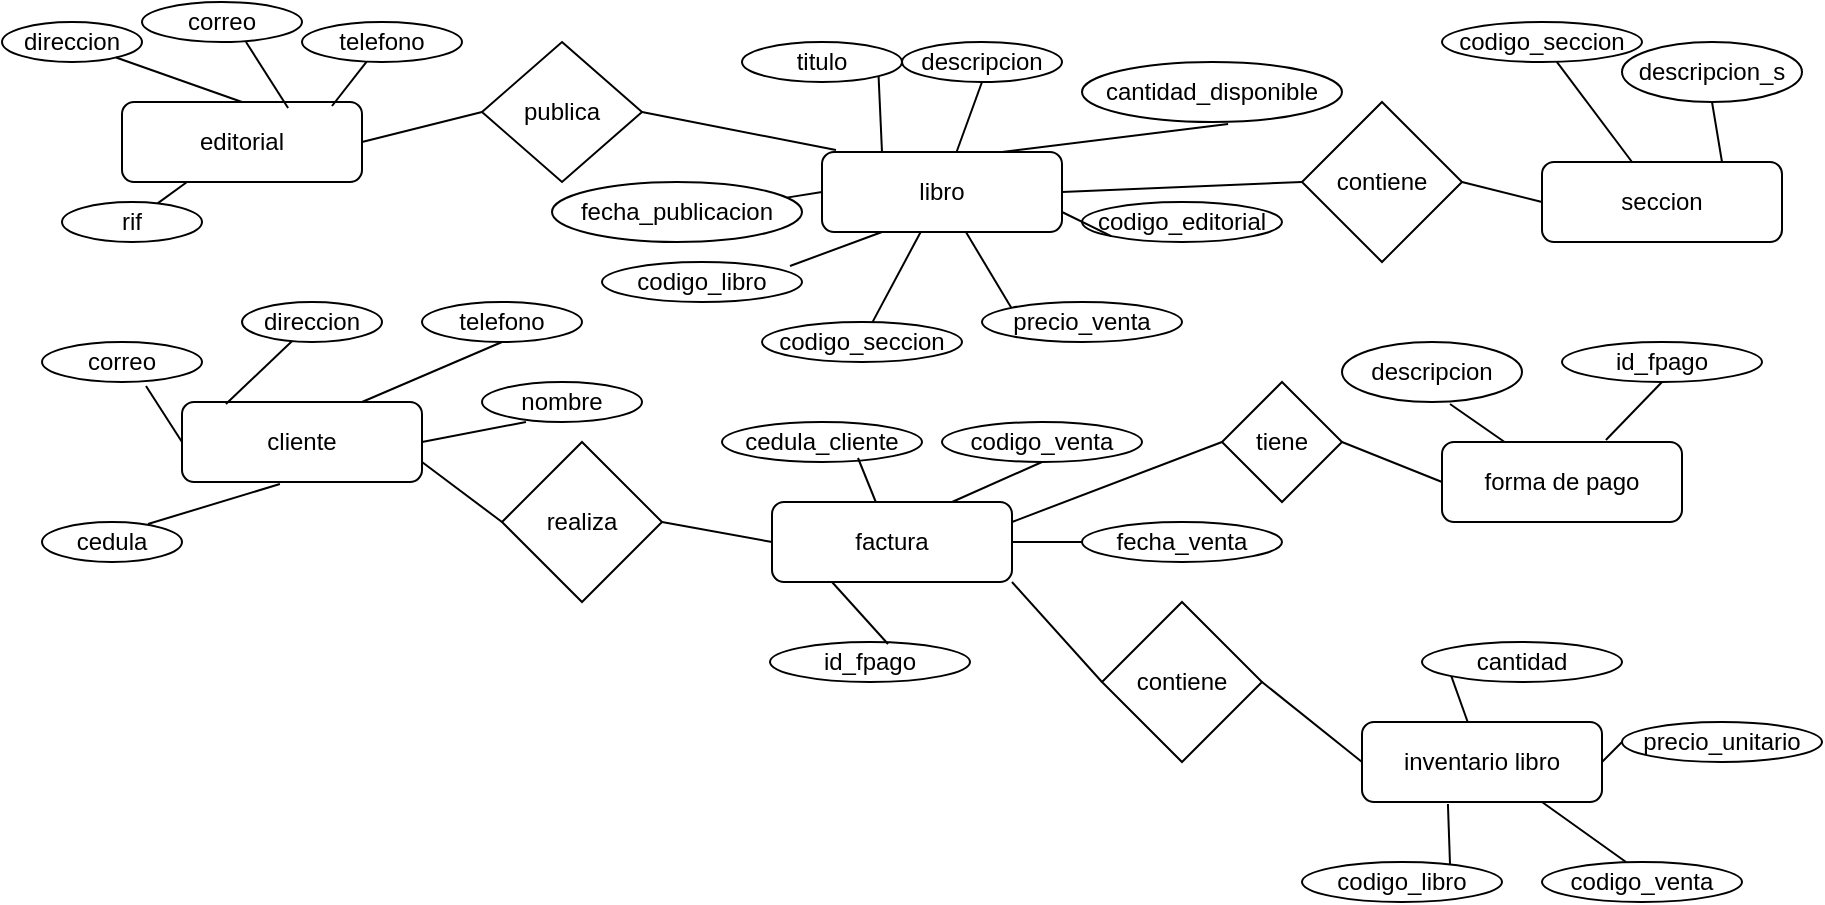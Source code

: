 <mxfile version="26.1.1">
  <diagram id="C5RBs43oDa-KdzZeNtuy" name="Page-1">
    <mxGraphModel dx="1701" dy="468" grid="1" gridSize="10" guides="1" tooltips="1" connect="1" arrows="1" fold="1" page="1" pageScale="1" pageWidth="827" pageHeight="1169" math="0" shadow="0">
      <root>
        <mxCell id="WIyWlLk6GJQsqaUBKTNV-0" />
        <mxCell id="WIyWlLk6GJQsqaUBKTNV-1" parent="WIyWlLk6GJQsqaUBKTNV-0" />
        <mxCell id="WIyWlLk6GJQsqaUBKTNV-7" value="editorial" style="rounded=1;whiteSpace=wrap;html=1;fontSize=12;glass=0;strokeWidth=1;shadow=0;" parent="WIyWlLk6GJQsqaUBKTNV-1" vertex="1">
          <mxGeometry x="40" y="60" width="120" height="40" as="geometry" />
        </mxCell>
        <mxCell id="au4F_Ylb3EG1kj6VKYAv-0" value="correo" style="ellipse;whiteSpace=wrap;html=1;" vertex="1" parent="WIyWlLk6GJQsqaUBKTNV-1">
          <mxGeometry x="50" y="10" width="80" height="20" as="geometry" />
        </mxCell>
        <mxCell id="au4F_Ylb3EG1kj6VKYAv-3" value="seccion" style="rounded=1;whiteSpace=wrap;html=1;" vertex="1" parent="WIyWlLk6GJQsqaUBKTNV-1">
          <mxGeometry x="750" y="90" width="120" height="40" as="geometry" />
        </mxCell>
        <mxCell id="au4F_Ylb3EG1kj6VKYAv-4" value="libro" style="rounded=1;whiteSpace=wrap;html=1;" vertex="1" parent="WIyWlLk6GJQsqaUBKTNV-1">
          <mxGeometry x="390" y="85" width="120" height="40" as="geometry" />
        </mxCell>
        <mxCell id="au4F_Ylb3EG1kj6VKYAv-5" value="inventario libro" style="rounded=1;whiteSpace=wrap;html=1;" vertex="1" parent="WIyWlLk6GJQsqaUBKTNV-1">
          <mxGeometry x="660" y="370" width="120" height="40" as="geometry" />
        </mxCell>
        <mxCell id="au4F_Ylb3EG1kj6VKYAv-6" value="factura" style="rounded=1;whiteSpace=wrap;html=1;" vertex="1" parent="WIyWlLk6GJQsqaUBKTNV-1">
          <mxGeometry x="365" y="260" width="120" height="40" as="geometry" />
        </mxCell>
        <mxCell id="au4F_Ylb3EG1kj6VKYAv-7" value="cliente" style="rounded=1;whiteSpace=wrap;html=1;" vertex="1" parent="WIyWlLk6GJQsqaUBKTNV-1">
          <mxGeometry x="70" y="210" width="120" height="40" as="geometry" />
        </mxCell>
        <mxCell id="au4F_Ylb3EG1kj6VKYAv-9" value="forma de pago" style="rounded=1;whiteSpace=wrap;html=1;" vertex="1" parent="WIyWlLk6GJQsqaUBKTNV-1">
          <mxGeometry x="700" y="230" width="120" height="40" as="geometry" />
        </mxCell>
        <mxCell id="au4F_Ylb3EG1kj6VKYAv-10" value="codigo_seccion" style="ellipse;whiteSpace=wrap;html=1;" vertex="1" parent="WIyWlLk6GJQsqaUBKTNV-1">
          <mxGeometry x="700" y="20" width="100" height="20" as="geometry" />
        </mxCell>
        <mxCell id="au4F_Ylb3EG1kj6VKYAv-11" value="" style="endArrow=none;html=1;rounded=0;" edge="1" parent="WIyWlLk6GJQsqaUBKTNV-1" source="au4F_Ylb3EG1kj6VKYAv-3" target="au4F_Ylb3EG1kj6VKYAv-10">
          <mxGeometry width="50" height="50" relative="1" as="geometry">
            <mxPoint x="230" y="170" as="sourcePoint" />
            <mxPoint x="280" y="120" as="targetPoint" />
          </mxGeometry>
        </mxCell>
        <mxCell id="au4F_Ylb3EG1kj6VKYAv-12" value="" style="endArrow=none;html=1;rounded=0;entryX=0.65;entryY=1;entryDx=0;entryDy=0;entryPerimeter=0;exitX=0.692;exitY=0.075;exitDx=0;exitDy=0;exitPerimeter=0;" edge="1" parent="WIyWlLk6GJQsqaUBKTNV-1" source="WIyWlLk6GJQsqaUBKTNV-7" target="au4F_Ylb3EG1kj6VKYAv-0">
          <mxGeometry width="50" height="50" relative="1" as="geometry">
            <mxPoint x="55" y="180" as="sourcePoint" />
            <mxPoint x="105" y="130" as="targetPoint" />
          </mxGeometry>
        </mxCell>
        <mxCell id="au4F_Ylb3EG1kj6VKYAv-13" value="telefono" style="ellipse;whiteSpace=wrap;html=1;" vertex="1" parent="WIyWlLk6GJQsqaUBKTNV-1">
          <mxGeometry x="130" y="20" width="80" height="20" as="geometry" />
        </mxCell>
        <mxCell id="au4F_Ylb3EG1kj6VKYAv-14" value="" style="endArrow=none;html=1;rounded=0;exitX=0.875;exitY=0.05;exitDx=0;exitDy=0;exitPerimeter=0;" edge="1" parent="WIyWlLk6GJQsqaUBKTNV-1" source="WIyWlLk6GJQsqaUBKTNV-7" target="au4F_Ylb3EG1kj6VKYAv-13">
          <mxGeometry width="50" height="50" relative="1" as="geometry">
            <mxPoint x="154" y="160" as="sourcePoint" />
            <mxPoint x="145" y="130" as="targetPoint" />
          </mxGeometry>
        </mxCell>
        <mxCell id="au4F_Ylb3EG1kj6VKYAv-15" style="edgeStyle=none;rounded=0;orthogonalLoop=1;jettySize=auto;html=1;entryX=0.5;entryY=1;entryDx=0;entryDy=0;" edge="1" parent="WIyWlLk6GJQsqaUBKTNV-1" source="au4F_Ylb3EG1kj6VKYAv-13" target="au4F_Ylb3EG1kj6VKYAv-13">
          <mxGeometry relative="1" as="geometry" />
        </mxCell>
        <mxCell id="au4F_Ylb3EG1kj6VKYAv-16" value="direccion" style="ellipse;whiteSpace=wrap;html=1;" vertex="1" parent="WIyWlLk6GJQsqaUBKTNV-1">
          <mxGeometry x="-20" y="20" width="70" height="20" as="geometry" />
        </mxCell>
        <mxCell id="au4F_Ylb3EG1kj6VKYAv-17" value="rif" style="ellipse;whiteSpace=wrap;html=1;" vertex="1" parent="WIyWlLk6GJQsqaUBKTNV-1">
          <mxGeometry x="10" y="110" width="70" height="20" as="geometry" />
        </mxCell>
        <mxCell id="au4F_Ylb3EG1kj6VKYAv-19" value="" style="endArrow=none;html=1;rounded=0;exitX=0.5;exitY=0;exitDx=0;exitDy=0;" edge="1" parent="WIyWlLk6GJQsqaUBKTNV-1" source="WIyWlLk6GJQsqaUBKTNV-7" target="au4F_Ylb3EG1kj6VKYAv-16">
          <mxGeometry width="50" height="50" relative="1" as="geometry">
            <mxPoint x="70" y="160" as="sourcePoint" />
            <mxPoint x="120" y="110" as="targetPoint" />
          </mxGeometry>
        </mxCell>
        <mxCell id="au4F_Ylb3EG1kj6VKYAv-20" value="" style="endArrow=none;html=1;rounded=0;" edge="1" parent="WIyWlLk6GJQsqaUBKTNV-1" source="au4F_Ylb3EG1kj6VKYAv-17" target="WIyWlLk6GJQsqaUBKTNV-7">
          <mxGeometry width="50" height="50" relative="1" as="geometry">
            <mxPoint x="40" y="160" as="sourcePoint" />
            <mxPoint x="90" y="110" as="targetPoint" />
          </mxGeometry>
        </mxCell>
        <mxCell id="au4F_Ylb3EG1kj6VKYAv-22" value="descripcion_s" style="ellipse;whiteSpace=wrap;html=1;" vertex="1" parent="WIyWlLk6GJQsqaUBKTNV-1">
          <mxGeometry x="790" y="30" width="90" height="30" as="geometry" />
        </mxCell>
        <mxCell id="au4F_Ylb3EG1kj6VKYAv-23" value="" style="endArrow=none;html=1;rounded=0;entryX=0.5;entryY=1;entryDx=0;entryDy=0;exitX=0.75;exitY=0;exitDx=0;exitDy=0;" edge="1" parent="WIyWlLk6GJQsqaUBKTNV-1" source="au4F_Ylb3EG1kj6VKYAv-3" target="au4F_Ylb3EG1kj6VKYAv-22">
          <mxGeometry width="50" height="50" relative="1" as="geometry">
            <mxPoint x="320" y="170" as="sourcePoint" />
            <mxPoint x="350" y="130" as="targetPoint" />
          </mxGeometry>
        </mxCell>
        <mxCell id="au4F_Ylb3EG1kj6VKYAv-24" value="titulo" style="ellipse;whiteSpace=wrap;html=1;" vertex="1" parent="WIyWlLk6GJQsqaUBKTNV-1">
          <mxGeometry x="350" y="30" width="80" height="20" as="geometry" />
        </mxCell>
        <mxCell id="au4F_Ylb3EG1kj6VKYAv-25" value="cantidad_disponible" style="ellipse;whiteSpace=wrap;html=1;" vertex="1" parent="WIyWlLk6GJQsqaUBKTNV-1">
          <mxGeometry x="520" y="40" width="130" height="30" as="geometry" />
        </mxCell>
        <mxCell id="au4F_Ylb3EG1kj6VKYAv-26" value="descripcion" style="ellipse;whiteSpace=wrap;html=1;" vertex="1" parent="WIyWlLk6GJQsqaUBKTNV-1">
          <mxGeometry x="430" y="30" width="80" height="20" as="geometry" />
        </mxCell>
        <mxCell id="au4F_Ylb3EG1kj6VKYAv-27" style="edgeStyle=none;rounded=0;orthogonalLoop=1;jettySize=auto;html=1;entryX=0.5;entryY=1;entryDx=0;entryDy=0;" edge="1" source="au4F_Ylb3EG1kj6VKYAv-26" target="au4F_Ylb3EG1kj6VKYAv-26" parent="WIyWlLk6GJQsqaUBKTNV-1">
          <mxGeometry relative="1" as="geometry" />
        </mxCell>
        <mxCell id="au4F_Ylb3EG1kj6VKYAv-28" value="fecha_publicacion" style="ellipse;whiteSpace=wrap;html=1;" vertex="1" parent="WIyWlLk6GJQsqaUBKTNV-1">
          <mxGeometry x="255" y="100" width="125" height="30" as="geometry" />
        </mxCell>
        <mxCell id="au4F_Ylb3EG1kj6VKYAv-32" value="codigo_libro" style="ellipse;whiteSpace=wrap;html=1;" vertex="1" parent="WIyWlLk6GJQsqaUBKTNV-1">
          <mxGeometry x="280" y="140" width="100" height="20" as="geometry" />
        </mxCell>
        <mxCell id="au4F_Ylb3EG1kj6VKYAv-33" value="precio_venta" style="ellipse;whiteSpace=wrap;html=1;" vertex="1" parent="WIyWlLk6GJQsqaUBKTNV-1">
          <mxGeometry x="470" y="160" width="100" height="20" as="geometry" />
        </mxCell>
        <mxCell id="au4F_Ylb3EG1kj6VKYAv-34" value="codigo_editorial" style="ellipse;whiteSpace=wrap;html=1;" vertex="1" parent="WIyWlLk6GJQsqaUBKTNV-1">
          <mxGeometry x="520" y="110" width="100" height="20" as="geometry" />
        </mxCell>
        <mxCell id="au4F_Ylb3EG1kj6VKYAv-35" value="codigo_seccion" style="ellipse;whiteSpace=wrap;html=1;" vertex="1" parent="WIyWlLk6GJQsqaUBKTNV-1">
          <mxGeometry x="360" y="170" width="100" height="20" as="geometry" />
        </mxCell>
        <mxCell id="au4F_Ylb3EG1kj6VKYAv-40" value="" style="endArrow=none;html=1;rounded=0;entryX=0.5;entryY=1;entryDx=0;entryDy=0;" edge="1" parent="WIyWlLk6GJQsqaUBKTNV-1" source="au4F_Ylb3EG1kj6VKYAv-4" target="au4F_Ylb3EG1kj6VKYAv-26">
          <mxGeometry width="50" height="50" relative="1" as="geometry">
            <mxPoint x="405" y="330" as="sourcePoint" />
            <mxPoint x="455" y="280" as="targetPoint" />
          </mxGeometry>
        </mxCell>
        <mxCell id="au4F_Ylb3EG1kj6VKYAv-41" value="" style="endArrow=none;html=1;rounded=0;entryX=0;entryY=0.5;entryDx=0;entryDy=0;" edge="1" parent="WIyWlLk6GJQsqaUBKTNV-1" source="au4F_Ylb3EG1kj6VKYAv-28" target="au4F_Ylb3EG1kj6VKYAv-4">
          <mxGeometry width="50" height="50" relative="1" as="geometry">
            <mxPoint x="389" y="340" as="sourcePoint" />
            <mxPoint x="439" y="290" as="targetPoint" />
          </mxGeometry>
        </mxCell>
        <mxCell id="au4F_Ylb3EG1kj6VKYAv-42" value="" style="endArrow=none;html=1;rounded=0;exitX=1;exitY=1;exitDx=0;exitDy=0;entryX=0.25;entryY=0;entryDx=0;entryDy=0;" edge="1" parent="WIyWlLk6GJQsqaUBKTNV-1" source="au4F_Ylb3EG1kj6VKYAv-24" target="au4F_Ylb3EG1kj6VKYAv-4">
          <mxGeometry width="50" height="50" relative="1" as="geometry">
            <mxPoint x="380" y="340" as="sourcePoint" />
            <mxPoint x="430" y="290" as="targetPoint" />
          </mxGeometry>
        </mxCell>
        <mxCell id="au4F_Ylb3EG1kj6VKYAv-43" value="" style="endArrow=none;html=1;rounded=0;entryX=0.25;entryY=1;entryDx=0;entryDy=0;exitX=0.94;exitY=0.1;exitDx=0;exitDy=0;exitPerimeter=0;" edge="1" parent="WIyWlLk6GJQsqaUBKTNV-1" source="au4F_Ylb3EG1kj6VKYAv-32" target="au4F_Ylb3EG1kj6VKYAv-4">
          <mxGeometry width="50" height="50" relative="1" as="geometry">
            <mxPoint x="400" y="415" as="sourcePoint" />
            <mxPoint x="450" y="360" as="targetPoint" />
          </mxGeometry>
        </mxCell>
        <mxCell id="au4F_Ylb3EG1kj6VKYAv-44" value="" style="endArrow=none;html=1;rounded=0;" edge="1" parent="WIyWlLk6GJQsqaUBKTNV-1" source="au4F_Ylb3EG1kj6VKYAv-35" target="au4F_Ylb3EG1kj6VKYAv-4">
          <mxGeometry width="50" height="50" relative="1" as="geometry">
            <mxPoint x="460" y="435" as="sourcePoint" />
            <mxPoint x="510" y="385" as="targetPoint" />
          </mxGeometry>
        </mxCell>
        <mxCell id="au4F_Ylb3EG1kj6VKYAv-45" value="" style="endArrow=none;html=1;rounded=0;exitX=1;exitY=0.75;exitDx=0;exitDy=0;entryX=0;entryY=1;entryDx=0;entryDy=0;" edge="1" parent="WIyWlLk6GJQsqaUBKTNV-1" source="au4F_Ylb3EG1kj6VKYAv-4" target="au4F_Ylb3EG1kj6VKYAv-34">
          <mxGeometry width="50" height="50" relative="1" as="geometry">
            <mxPoint x="560" y="420" as="sourcePoint" />
            <mxPoint x="600" y="410" as="targetPoint" />
          </mxGeometry>
        </mxCell>
        <mxCell id="au4F_Ylb3EG1kj6VKYAv-46" value="" style="endArrow=none;html=1;rounded=0;entryX=0;entryY=0;entryDx=0;entryDy=0;" edge="1" parent="WIyWlLk6GJQsqaUBKTNV-1" source="au4F_Ylb3EG1kj6VKYAv-4" target="au4F_Ylb3EG1kj6VKYAv-33">
          <mxGeometry width="50" height="50" relative="1" as="geometry">
            <mxPoint x="560" y="350" as="sourcePoint" />
            <mxPoint x="610" y="300" as="targetPoint" />
          </mxGeometry>
        </mxCell>
        <mxCell id="au4F_Ylb3EG1kj6VKYAv-47" value="" style="endArrow=none;html=1;rounded=0;entryX=0.562;entryY=1.033;entryDx=0;entryDy=0;entryPerimeter=0;exitX=0.75;exitY=0;exitDx=0;exitDy=0;exitPerimeter=0;" edge="1" parent="WIyWlLk6GJQsqaUBKTNV-1" source="au4F_Ylb3EG1kj6VKYAv-4" target="au4F_Ylb3EG1kj6VKYAv-25">
          <mxGeometry width="50" height="50" relative="1" as="geometry">
            <mxPoint x="510" y="330" as="sourcePoint" />
            <mxPoint x="560" y="280" as="targetPoint" />
          </mxGeometry>
        </mxCell>
        <mxCell id="au4F_Ylb3EG1kj6VKYAv-49" value="telefono" style="ellipse;whiteSpace=wrap;html=1;" vertex="1" parent="WIyWlLk6GJQsqaUBKTNV-1">
          <mxGeometry x="190" y="160" width="80" height="20" as="geometry" />
        </mxCell>
        <mxCell id="au4F_Ylb3EG1kj6VKYAv-50" value="direccion" style="ellipse;whiteSpace=wrap;html=1;" vertex="1" parent="WIyWlLk6GJQsqaUBKTNV-1">
          <mxGeometry x="100" y="160" width="70" height="20" as="geometry" />
        </mxCell>
        <mxCell id="au4F_Ylb3EG1kj6VKYAv-51" value="correo" style="ellipse;whiteSpace=wrap;html=1;" vertex="1" parent="WIyWlLk6GJQsqaUBKTNV-1">
          <mxGeometry y="180" width="80" height="20" as="geometry" />
        </mxCell>
        <mxCell id="au4F_Ylb3EG1kj6VKYAv-52" value="cedula" style="ellipse;whiteSpace=wrap;html=1;" vertex="1" parent="WIyWlLk6GJQsqaUBKTNV-1">
          <mxGeometry y="270" width="70" height="20" as="geometry" />
        </mxCell>
        <mxCell id="au4F_Ylb3EG1kj6VKYAv-53" value="descripcion" style="ellipse;whiteSpace=wrap;html=1;" vertex="1" parent="WIyWlLk6GJQsqaUBKTNV-1">
          <mxGeometry x="650" y="180" width="90" height="30" as="geometry" />
        </mxCell>
        <mxCell id="au4F_Ylb3EG1kj6VKYAv-54" value="id_fpago" style="ellipse;whiteSpace=wrap;html=1;" vertex="1" parent="WIyWlLk6GJQsqaUBKTNV-1">
          <mxGeometry x="760" y="180" width="100" height="20" as="geometry" />
        </mxCell>
        <mxCell id="au4F_Ylb3EG1kj6VKYAv-55" value="codigo_venta" style="ellipse;whiteSpace=wrap;html=1;" vertex="1" parent="WIyWlLk6GJQsqaUBKTNV-1">
          <mxGeometry x="450" y="220" width="100" height="20" as="geometry" />
        </mxCell>
        <mxCell id="au4F_Ylb3EG1kj6VKYAv-56" value="fecha_venta" style="ellipse;whiteSpace=wrap;html=1;" vertex="1" parent="WIyWlLk6GJQsqaUBKTNV-1">
          <mxGeometry x="520" y="270" width="100" height="20" as="geometry" />
        </mxCell>
        <mxCell id="au4F_Ylb3EG1kj6VKYAv-57" value="cedula_cliente" style="ellipse;whiteSpace=wrap;html=1;" vertex="1" parent="WIyWlLk6GJQsqaUBKTNV-1">
          <mxGeometry x="340" y="220" width="100" height="20" as="geometry" />
        </mxCell>
        <mxCell id="au4F_Ylb3EG1kj6VKYAv-58" value="id_fpago" style="ellipse;whiteSpace=wrap;html=1;" vertex="1" parent="WIyWlLk6GJQsqaUBKTNV-1">
          <mxGeometry x="364" y="330" width="100" height="20" as="geometry" />
        </mxCell>
        <mxCell id="au4F_Ylb3EG1kj6VKYAv-59" value="codigo_venta" style="ellipse;whiteSpace=wrap;html=1;" vertex="1" parent="WIyWlLk6GJQsqaUBKTNV-1">
          <mxGeometry x="750" y="440" width="100" height="20" as="geometry" />
        </mxCell>
        <mxCell id="au4F_Ylb3EG1kj6VKYAv-60" value="codigo_libro" style="ellipse;whiteSpace=wrap;html=1;" vertex="1" parent="WIyWlLk6GJQsqaUBKTNV-1">
          <mxGeometry x="630" y="440" width="100" height="20" as="geometry" />
        </mxCell>
        <mxCell id="au4F_Ylb3EG1kj6VKYAv-61" value="precio_unitario" style="ellipse;whiteSpace=wrap;html=1;" vertex="1" parent="WIyWlLk6GJQsqaUBKTNV-1">
          <mxGeometry x="790" y="370" width="100" height="20" as="geometry" />
        </mxCell>
        <mxCell id="au4F_Ylb3EG1kj6VKYAv-62" value="cantidad" style="ellipse;whiteSpace=wrap;html=1;" vertex="1" parent="WIyWlLk6GJQsqaUBKTNV-1">
          <mxGeometry x="690" y="330" width="100" height="20" as="geometry" />
        </mxCell>
        <mxCell id="au4F_Ylb3EG1kj6VKYAv-63" value="" style="endArrow=none;html=1;rounded=0;exitX=0.6;exitY=1.033;exitDx=0;exitDy=0;exitPerimeter=0;" edge="1" parent="WIyWlLk6GJQsqaUBKTNV-1" source="au4F_Ylb3EG1kj6VKYAv-53" target="au4F_Ylb3EG1kj6VKYAv-9">
          <mxGeometry width="50" height="50" relative="1" as="geometry">
            <mxPoint x="350" y="430" as="sourcePoint" />
            <mxPoint x="400" y="380" as="targetPoint" />
          </mxGeometry>
        </mxCell>
        <mxCell id="au4F_Ylb3EG1kj6VKYAv-64" value="" style="endArrow=none;html=1;rounded=0;entryX=0.683;entryY=-0.025;entryDx=0;entryDy=0;exitX=0.5;exitY=1;exitDx=0;exitDy=0;entryPerimeter=0;" edge="1" parent="WIyWlLk6GJQsqaUBKTNV-1" source="au4F_Ylb3EG1kj6VKYAv-54" target="au4F_Ylb3EG1kj6VKYAv-9">
          <mxGeometry width="50" height="50" relative="1" as="geometry">
            <mxPoint x="520" y="270" as="sourcePoint" />
            <mxPoint x="570" y="220" as="targetPoint" />
          </mxGeometry>
        </mxCell>
        <mxCell id="au4F_Ylb3EG1kj6VKYAv-65" value="" style="endArrow=none;html=1;rounded=0;entryX=0.75;entryY=0;entryDx=0;entryDy=0;exitX=0.5;exitY=1;exitDx=0;exitDy=0;" edge="1" parent="WIyWlLk6GJQsqaUBKTNV-1" source="au4F_Ylb3EG1kj6VKYAv-49" target="au4F_Ylb3EG1kj6VKYAv-7">
          <mxGeometry width="50" height="50" relative="1" as="geometry">
            <mxPoint x="520" y="270" as="sourcePoint" />
            <mxPoint x="570" y="220" as="targetPoint" />
          </mxGeometry>
        </mxCell>
        <mxCell id="au4F_Ylb3EG1kj6VKYAv-66" value="" style="endArrow=none;html=1;rounded=0;exitX=0.408;exitY=1.025;exitDx=0;exitDy=0;exitPerimeter=0;entryX=0.757;entryY=0.05;entryDx=0;entryDy=0;entryPerimeter=0;" edge="1" parent="WIyWlLk6GJQsqaUBKTNV-1" source="au4F_Ylb3EG1kj6VKYAv-7" target="au4F_Ylb3EG1kj6VKYAv-52">
          <mxGeometry width="50" height="50" relative="1" as="geometry">
            <mxPoint x="320" y="270" as="sourcePoint" />
            <mxPoint x="200" y="370" as="targetPoint" />
          </mxGeometry>
        </mxCell>
        <mxCell id="au4F_Ylb3EG1kj6VKYAv-67" value="" style="endArrow=none;html=1;rounded=0;entryX=0.183;entryY=0.025;entryDx=0;entryDy=0;entryPerimeter=0;" edge="1" parent="WIyWlLk6GJQsqaUBKTNV-1" source="au4F_Ylb3EG1kj6VKYAv-50" target="au4F_Ylb3EG1kj6VKYAv-7">
          <mxGeometry width="50" height="50" relative="1" as="geometry">
            <mxPoint x="320" y="270" as="sourcePoint" />
            <mxPoint x="370" y="220" as="targetPoint" />
          </mxGeometry>
        </mxCell>
        <mxCell id="au4F_Ylb3EG1kj6VKYAv-68" value="" style="endArrow=none;html=1;rounded=0;exitX=0;exitY=0.5;exitDx=0;exitDy=0;entryX=0.65;entryY=1.1;entryDx=0;entryDy=0;entryPerimeter=0;" edge="1" parent="WIyWlLk6GJQsqaUBKTNV-1" source="au4F_Ylb3EG1kj6VKYAv-7" target="au4F_Ylb3EG1kj6VKYAv-51">
          <mxGeometry width="50" height="50" relative="1" as="geometry">
            <mxPoint x="320" y="270" as="sourcePoint" />
            <mxPoint x="110" y="240" as="targetPoint" />
          </mxGeometry>
        </mxCell>
        <mxCell id="au4F_Ylb3EG1kj6VKYAv-69" value="" style="endArrow=none;html=1;rounded=0;exitX=0.75;exitY=0;exitDx=0;exitDy=0;entryX=0.5;entryY=1;entryDx=0;entryDy=0;" edge="1" parent="WIyWlLk6GJQsqaUBKTNV-1" source="au4F_Ylb3EG1kj6VKYAv-6" target="au4F_Ylb3EG1kj6VKYAv-55">
          <mxGeometry width="50" height="50" relative="1" as="geometry">
            <mxPoint x="780" y="270" as="sourcePoint" />
            <mxPoint x="830" y="220" as="targetPoint" />
          </mxGeometry>
        </mxCell>
        <mxCell id="au4F_Ylb3EG1kj6VKYAv-70" value="" style="endArrow=none;html=1;rounded=0;exitX=1;exitY=0.5;exitDx=0;exitDy=0;entryX=0;entryY=0.5;entryDx=0;entryDy=0;" edge="1" parent="WIyWlLk6GJQsqaUBKTNV-1" source="au4F_Ylb3EG1kj6VKYAv-6" target="au4F_Ylb3EG1kj6VKYAv-56">
          <mxGeometry width="50" height="50" relative="1" as="geometry">
            <mxPoint x="780" y="270" as="sourcePoint" />
            <mxPoint x="830" y="220" as="targetPoint" />
          </mxGeometry>
        </mxCell>
        <mxCell id="au4F_Ylb3EG1kj6VKYAv-71" value="" style="endArrow=none;html=1;rounded=0;exitX=0.59;exitY=0.05;exitDx=0;exitDy=0;entryX=0.25;entryY=1;entryDx=0;entryDy=0;exitPerimeter=0;" edge="1" parent="WIyWlLk6GJQsqaUBKTNV-1" source="au4F_Ylb3EG1kj6VKYAv-58" target="au4F_Ylb3EG1kj6VKYAv-6">
          <mxGeometry width="50" height="50" relative="1" as="geometry">
            <mxPoint x="780" y="270" as="sourcePoint" />
            <mxPoint x="830" y="220" as="targetPoint" />
          </mxGeometry>
        </mxCell>
        <mxCell id="au4F_Ylb3EG1kj6VKYAv-72" value="" style="endArrow=none;html=1;rounded=0;entryX=0.68;entryY=0.9;entryDx=0;entryDy=0;entryPerimeter=0;" edge="1" parent="WIyWlLk6GJQsqaUBKTNV-1" source="au4F_Ylb3EG1kj6VKYAv-6" target="au4F_Ylb3EG1kj6VKYAv-57">
          <mxGeometry width="50" height="50" relative="1" as="geometry">
            <mxPoint x="780" y="270" as="sourcePoint" />
            <mxPoint x="830" y="220" as="targetPoint" />
          </mxGeometry>
        </mxCell>
        <mxCell id="au4F_Ylb3EG1kj6VKYAv-74" value="" style="endArrow=none;html=1;rounded=0;entryX=0;entryY=1;entryDx=0;entryDy=0;" edge="1" parent="WIyWlLk6GJQsqaUBKTNV-1" source="au4F_Ylb3EG1kj6VKYAv-5" target="au4F_Ylb3EG1kj6VKYAv-62">
          <mxGeometry width="50" height="50" relative="1" as="geometry">
            <mxPoint x="780" y="270" as="sourcePoint" />
            <mxPoint x="830" y="220" as="targetPoint" />
          </mxGeometry>
        </mxCell>
        <mxCell id="au4F_Ylb3EG1kj6VKYAv-75" value="" style="endArrow=none;html=1;rounded=0;exitX=1;exitY=0.5;exitDx=0;exitDy=0;entryX=0;entryY=0.5;entryDx=0;entryDy=0;" edge="1" parent="WIyWlLk6GJQsqaUBKTNV-1" source="au4F_Ylb3EG1kj6VKYAv-5" target="au4F_Ylb3EG1kj6VKYAv-61">
          <mxGeometry width="50" height="50" relative="1" as="geometry">
            <mxPoint x="780" y="270" as="sourcePoint" />
            <mxPoint x="830" y="220" as="targetPoint" />
          </mxGeometry>
        </mxCell>
        <mxCell id="au4F_Ylb3EG1kj6VKYAv-76" value="" style="endArrow=none;html=1;rounded=0;exitX=0.75;exitY=1;exitDx=0;exitDy=0;entryX=0.42;entryY=0;entryDx=0;entryDy=0;entryPerimeter=0;" edge="1" parent="WIyWlLk6GJQsqaUBKTNV-1" source="au4F_Ylb3EG1kj6VKYAv-5" target="au4F_Ylb3EG1kj6VKYAv-59">
          <mxGeometry width="50" height="50" relative="1" as="geometry">
            <mxPoint x="780" y="270" as="sourcePoint" />
            <mxPoint x="830" y="220" as="targetPoint" />
          </mxGeometry>
        </mxCell>
        <mxCell id="au4F_Ylb3EG1kj6VKYAv-77" value="" style="endArrow=none;html=1;rounded=0;exitX=0.358;exitY=1.025;exitDx=0;exitDy=0;exitPerimeter=0;entryX=0.74;entryY=0.05;entryDx=0;entryDy=0;entryPerimeter=0;" edge="1" parent="WIyWlLk6GJQsqaUBKTNV-1" source="au4F_Ylb3EG1kj6VKYAv-5" target="au4F_Ylb3EG1kj6VKYAv-60">
          <mxGeometry width="50" height="50" relative="1" as="geometry">
            <mxPoint x="780" y="270" as="sourcePoint" />
            <mxPoint x="830" y="220" as="targetPoint" />
          </mxGeometry>
        </mxCell>
        <mxCell id="au4F_Ylb3EG1kj6VKYAv-79" value="nombre" style="ellipse;whiteSpace=wrap;html=1;" vertex="1" parent="WIyWlLk6GJQsqaUBKTNV-1">
          <mxGeometry x="220" y="200" width="80" height="20" as="geometry" />
        </mxCell>
        <mxCell id="au4F_Ylb3EG1kj6VKYAv-80" value="" style="endArrow=none;html=1;rounded=0;exitX=1;exitY=0.5;exitDx=0;exitDy=0;entryX=0.275;entryY=1;entryDx=0;entryDy=0;entryPerimeter=0;" edge="1" parent="WIyWlLk6GJQsqaUBKTNV-1" source="au4F_Ylb3EG1kj6VKYAv-7" target="au4F_Ylb3EG1kj6VKYAv-79">
          <mxGeometry width="50" height="50" relative="1" as="geometry">
            <mxPoint x="400" y="270" as="sourcePoint" />
            <mxPoint x="450" y="220" as="targetPoint" />
          </mxGeometry>
        </mxCell>
        <mxCell id="au4F_Ylb3EG1kj6VKYAv-81" value="publica" style="rhombus;whiteSpace=wrap;html=1;" vertex="1" parent="WIyWlLk6GJQsqaUBKTNV-1">
          <mxGeometry x="220" y="30" width="80" height="70" as="geometry" />
        </mxCell>
        <mxCell id="au4F_Ylb3EG1kj6VKYAv-82" value="" style="endArrow=none;html=1;rounded=0;exitX=1;exitY=0.5;exitDx=0;exitDy=0;entryX=0;entryY=0.5;entryDx=0;entryDy=0;" edge="1" parent="WIyWlLk6GJQsqaUBKTNV-1" source="WIyWlLk6GJQsqaUBKTNV-7" target="au4F_Ylb3EG1kj6VKYAv-81">
          <mxGeometry width="50" height="50" relative="1" as="geometry">
            <mxPoint x="400" y="270" as="sourcePoint" />
            <mxPoint x="450" y="220" as="targetPoint" />
          </mxGeometry>
        </mxCell>
        <mxCell id="au4F_Ylb3EG1kj6VKYAv-83" value="" style="endArrow=none;html=1;rounded=0;entryX=0.058;entryY=-0.025;entryDx=0;entryDy=0;entryPerimeter=0;exitX=1;exitY=0.5;exitDx=0;exitDy=0;" edge="1" parent="WIyWlLk6GJQsqaUBKTNV-1" source="au4F_Ylb3EG1kj6VKYAv-81" target="au4F_Ylb3EG1kj6VKYAv-4">
          <mxGeometry width="50" height="50" relative="1" as="geometry">
            <mxPoint x="400" y="270" as="sourcePoint" />
            <mxPoint x="450" y="220" as="targetPoint" />
          </mxGeometry>
        </mxCell>
        <mxCell id="au4F_Ylb3EG1kj6VKYAv-84" value="contiene" style="rhombus;whiteSpace=wrap;html=1;" vertex="1" parent="WIyWlLk6GJQsqaUBKTNV-1">
          <mxGeometry x="630" y="60" width="80" height="80" as="geometry" />
        </mxCell>
        <mxCell id="au4F_Ylb3EG1kj6VKYAv-85" value="" style="endArrow=none;html=1;rounded=0;exitX=1;exitY=0.5;exitDx=0;exitDy=0;entryX=0;entryY=0.5;entryDx=0;entryDy=0;" edge="1" parent="WIyWlLk6GJQsqaUBKTNV-1" source="au4F_Ylb3EG1kj6VKYAv-4" target="au4F_Ylb3EG1kj6VKYAv-84">
          <mxGeometry width="50" height="50" relative="1" as="geometry">
            <mxPoint x="400" y="260" as="sourcePoint" />
            <mxPoint x="450" y="210" as="targetPoint" />
          </mxGeometry>
        </mxCell>
        <mxCell id="au4F_Ylb3EG1kj6VKYAv-86" value="" style="endArrow=none;html=1;rounded=0;entryX=0;entryY=0.5;entryDx=0;entryDy=0;exitX=1;exitY=0.5;exitDx=0;exitDy=0;" edge="1" parent="WIyWlLk6GJQsqaUBKTNV-1" source="au4F_Ylb3EG1kj6VKYAv-84" target="au4F_Ylb3EG1kj6VKYAv-3">
          <mxGeometry width="50" height="50" relative="1" as="geometry">
            <mxPoint x="400" y="260" as="sourcePoint" />
            <mxPoint x="450" y="210" as="targetPoint" />
          </mxGeometry>
        </mxCell>
        <mxCell id="au4F_Ylb3EG1kj6VKYAv-90" value="realiza" style="rhombus;whiteSpace=wrap;html=1;" vertex="1" parent="WIyWlLk6GJQsqaUBKTNV-1">
          <mxGeometry x="230" y="230" width="80" height="80" as="geometry" />
        </mxCell>
        <mxCell id="au4F_Ylb3EG1kj6VKYAv-91" value="" style="endArrow=none;html=1;rounded=0;exitX=1;exitY=0.5;exitDx=0;exitDy=0;entryX=0;entryY=0.5;entryDx=0;entryDy=0;" edge="1" parent="WIyWlLk6GJQsqaUBKTNV-1" source="au4F_Ylb3EG1kj6VKYAv-90" target="au4F_Ylb3EG1kj6VKYAv-6">
          <mxGeometry width="50" height="50" relative="1" as="geometry">
            <mxPoint x="400" y="260" as="sourcePoint" />
            <mxPoint x="450" y="210" as="targetPoint" />
          </mxGeometry>
        </mxCell>
        <mxCell id="au4F_Ylb3EG1kj6VKYAv-92" value="" style="endArrow=none;html=1;rounded=0;exitX=1;exitY=0.75;exitDx=0;exitDy=0;entryX=0;entryY=0.5;entryDx=0;entryDy=0;" edge="1" parent="WIyWlLk6GJQsqaUBKTNV-1" source="au4F_Ylb3EG1kj6VKYAv-7" target="au4F_Ylb3EG1kj6VKYAv-90">
          <mxGeometry width="50" height="50" relative="1" as="geometry">
            <mxPoint x="400" y="260" as="sourcePoint" />
            <mxPoint x="450" y="210" as="targetPoint" />
          </mxGeometry>
        </mxCell>
        <mxCell id="au4F_Ylb3EG1kj6VKYAv-93" value="tiene" style="rhombus;whiteSpace=wrap;html=1;" vertex="1" parent="WIyWlLk6GJQsqaUBKTNV-1">
          <mxGeometry x="590" y="200" width="60" height="60" as="geometry" />
        </mxCell>
        <mxCell id="au4F_Ylb3EG1kj6VKYAv-94" value="" style="endArrow=none;html=1;rounded=0;exitX=1;exitY=0.25;exitDx=0;exitDy=0;entryX=0;entryY=0.5;entryDx=0;entryDy=0;" edge="1" parent="WIyWlLk6GJQsqaUBKTNV-1" source="au4F_Ylb3EG1kj6VKYAv-6" target="au4F_Ylb3EG1kj6VKYAv-93">
          <mxGeometry width="50" height="50" relative="1" as="geometry">
            <mxPoint x="400" y="260" as="sourcePoint" />
            <mxPoint x="450" y="210" as="targetPoint" />
          </mxGeometry>
        </mxCell>
        <mxCell id="au4F_Ylb3EG1kj6VKYAv-95" value="" style="endArrow=none;html=1;rounded=0;exitX=0;exitY=0.5;exitDx=0;exitDy=0;entryX=1;entryY=0.5;entryDx=0;entryDy=0;" edge="1" parent="WIyWlLk6GJQsqaUBKTNV-1" source="au4F_Ylb3EG1kj6VKYAv-9" target="au4F_Ylb3EG1kj6VKYAv-93">
          <mxGeometry width="50" height="50" relative="1" as="geometry">
            <mxPoint x="400" y="260" as="sourcePoint" />
            <mxPoint x="450" y="210" as="targetPoint" />
          </mxGeometry>
        </mxCell>
        <mxCell id="au4F_Ylb3EG1kj6VKYAv-96" value="contiene" style="rhombus;whiteSpace=wrap;html=1;" vertex="1" parent="WIyWlLk6GJQsqaUBKTNV-1">
          <mxGeometry x="530" y="310" width="80" height="80" as="geometry" />
        </mxCell>
        <mxCell id="au4F_Ylb3EG1kj6VKYAv-97" value="" style="endArrow=none;html=1;rounded=0;exitX=1;exitY=1;exitDx=0;exitDy=0;entryX=0;entryY=0.5;entryDx=0;entryDy=0;" edge="1" parent="WIyWlLk6GJQsqaUBKTNV-1" source="au4F_Ylb3EG1kj6VKYAv-6" target="au4F_Ylb3EG1kj6VKYAv-96">
          <mxGeometry width="50" height="50" relative="1" as="geometry">
            <mxPoint x="400" y="260" as="sourcePoint" />
            <mxPoint x="450" y="210" as="targetPoint" />
          </mxGeometry>
        </mxCell>
        <mxCell id="au4F_Ylb3EG1kj6VKYAv-98" value="" style="endArrow=none;html=1;rounded=0;exitX=1;exitY=0.5;exitDx=0;exitDy=0;entryX=0;entryY=0.5;entryDx=0;entryDy=0;" edge="1" parent="WIyWlLk6GJQsqaUBKTNV-1" source="au4F_Ylb3EG1kj6VKYAv-96" target="au4F_Ylb3EG1kj6VKYAv-5">
          <mxGeometry width="50" height="50" relative="1" as="geometry">
            <mxPoint x="400" y="260" as="sourcePoint" />
            <mxPoint x="450" y="210" as="targetPoint" />
          </mxGeometry>
        </mxCell>
      </root>
    </mxGraphModel>
  </diagram>
</mxfile>
